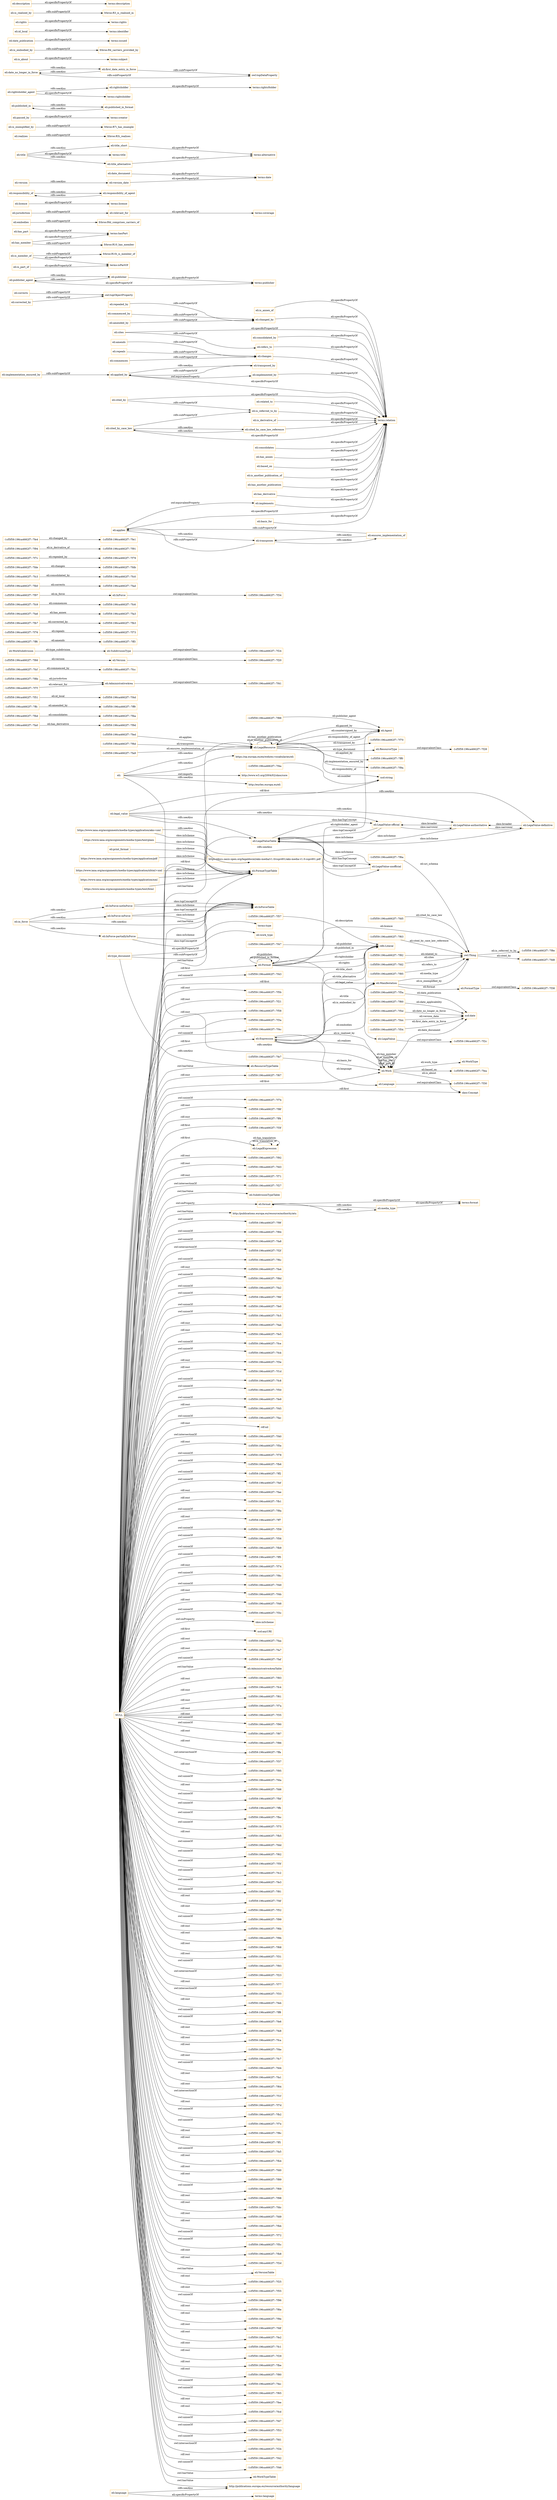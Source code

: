 digraph ar2dtool_diagram { 
rankdir=LR;
size="1501"
node [shape = rectangle, color="orange"]; "eli:LegalValue" "-1cf5f59:196ca4662f7:-7f70" "-1cf5f59:196ca4662f7:-7fa0" "-1cf5f59:196ca4662f7:-7fbd" "-1cf5f59:196ca4662f7:-7f44" "-1cf5f59:196ca4662f7:-7ff9" "-1cf5f59:196ca4662f7:-7f51" "-1cf5f59:196ca4662f7:-7fed" "-1cf5f59:196ca4662f7:-7f8b" "-1cf5f59:196ca4662f7:-7fcf" "eli:Expression" "-1cf5f59:196ca4662f7:-7f20" "-1cf5f59:196ca4662f7:-7f30" "eli:SubdivisionType" "-1cf5f59:196ca4662f7:-7fd8" "eli:Language" "-1cf5f59:196ca4662f7:-7f24" "-1cf5f59:196ca4662f7:-7f54" "-1cf5f59:196ca4662f7:-7f6a" "-1cf5f59:196ca4662f7:-7ff3" "eli:ResourceType" "-1cf5f59:196ca4662f7:-7f73" "-1cf5f59:196ca4662f7:-7fcc" "-1cf5f59:196ca4662f7:-7fb7" "eli:WorkSubdivision" "-1cf5f59:196ca4662f7:-7fa6" "-1cf5f59:196ca4662f7:-7f41" "-1cf5f59:196ca4662f7:-7fc9" "-1cf5f59:196ca4662f7:-7f97" "-1cf5f59:196ca4662f7:-7f76" "-1cf5f59:196ca4662f7:-7f3f" "-1cf5f59:196ca4662f7:-7fb0" "-1cf5f59:196ca4662f7:-7fc3" "eli:Manifestation" "eli:LegalResource" "-1cf5f59:196ca4662f7:-7f5a" "eli:WorkType" "-1cf5f59:196ca4662f7:-7f60" "-1cf5f59:196ca4662f7:-7fd5" "-1cf5f59:196ca4662f7:-7fe7" "-1cf5f59:196ca4662f7:-7fdb" "-1cf5f59:196ca4662f7:-7fad" "-1cf5f59:196ca4662f7:-7f34" "-1cf5f59:196ca4662f7:-7fc6" "eli:Work" "-1cf5f59:196ca4662f7:-7f5d" "-1cf5f59:196ca4662f7:-7f28" "-1cf5f59:196ca4662f7:-7f66" "-1cf5f59:196ca4662f7:-7f38" "-1cf5f59:196ca4662f7:-7f7c" "-1cf5f59:196ca4662f7:-7f91" "eli:Format" "-1cf5f59:196ca4662f7:-7fe1" "-1cf5f59:196ca4662f7:-7fba" "-1cf5f59:196ca4662f7:-7f8e" "-1cf5f59:196ca4662f7:-7f2c" "-1cf5f59:196ca4662f7:-7f7f" "eli:AdministrativeArea" "-1cf5f59:196ca4662f7:-7f94" "-1cf5f59:196ca4662f7:-7f57" "-1cf5f59:196ca4662f7:-7f88" "-1cf5f59:196ca4662f7:-7fc0" "-1cf5f59:196ca4662f7:-7fa3" "eli:LegalExpression" "-1cf5f59:196ca4662f7:-7ff0" "eli:InForce" "-1cf5f59:196ca4662f7:-7f79" "-1cf5f59:196ca4662f7:-7ffc" "-1cf5f59:196ca4662f7:-7f9a" "-1cf5f59:196ca4662f7:-7fe4" "eli:Agent" "eli:Version" "-1cf5f59:196ca4662f7:-7fb3" "-1cf5f59:196ca4662f7:-7f4a" "-1cf5f59:196ca4662f7:-7f6d" "-1cf5f59:196ca4662f7:-7f63" "-1cf5f59:196ca4662f7:-7f82" "-1cf5f59:196ca4662f7:-7f9d" "-1cf5f59:196ca4662f7:-7f47" "-1cf5f59:196ca4662f7:-7fa9" "-1cf5f59:196ca4662f7:-7ff6" "-1cf5f59:196ca4662f7:-7fea" "eli:FormatType" "-1cf5f59:196ca4662f7:-7fd2" "-1cf5f59:196ca4662f7:-7f85" "-1cf5f59:196ca4662f7:-7fde" ; /*classes style*/
	"eli:changed_by" -> "terms:relation" [ label = "eli:specificPropertyOf" ];
	"eli:cites" -> "eli:refers_to" [ label = "rdfs:subPropertyOf" ];
	"eli:cites" -> "terms:relation" [ label = "eli:specificPropertyOf" ];
	"eli:corrects" -> "owl:topObjectProperty" [ label = "rdfs:subPropertyOf" ];
	"eli:publisher_agent" -> "eli:publisher" [ label = "rdfs:seeAlso" ];
	"eli:publisher_agent" -> "terms:publisher" [ label = "eli:specificPropertyOf" ];
	"eli:related_to" -> "terms:relation" [ label = "eli:specificPropertyOf" ];
	"eli:is_member_of" -> "terms:isPartOf" [ label = "eli:specificPropertyOf" ];
	"eli:is_member_of" -> "frbroo:R10i_is_member_of" [ label = "rdfs:subPropertyOf" ];
	"eli:legal_value" -> "eli:LegalValue-authoritative" [ label = "rdfs:seeAlso" ];
	"eli:legal_value" -> "eli:LegalValue-definitive" [ label = "rdfs:seeAlso" ];
	"eli:legal_value" -> "eli:LegalValue-unofficial" [ label = "rdfs:seeAlso" ];
	"eli:legal_value" -> "eli:LegalValueTable" [ label = "rdfs:seeAlso" ];
	"eli:legal_value" -> "eli:LegalValue-official" [ label = "rdfs:seeAlso" ];
	"eli:media_type" -> "eli:format" [ label = "rdfs:seeAlso" ];
	"eli:media_type" -> "terms:format" [ label = "eli:specificPropertyOf" ];
	"eli:has_part" -> "terms:hasPart" [ label = "eli:specificPropertyOf" ];
	"eli:ensures_implementation_of" -> "eli:transposes" [ label = "rdfs:seeAlso" ];
	"eli:ensures_implementation_of" -> "eli:applies" [ label = "rdfs:subPropertyOf" ];
	"eli:refers_to" -> "terms:relation" [ label = "eli:specificPropertyOf" ];
	"eli:implemented_by" -> "terms:relation" [ label = "eli:specificPropertyOf" ];
	"https://www.iana.org/assignments/media-types/application/akn+xml" -> "https://docs.oasis-open.org/legaldocml/akn-media/v1.0/csprd01/akn-media-v1.0-csprd01.pdf" [ label = "rdfs:seeAlso" ];
	"https://www.iana.org/assignments/media-types/application/akn+xml" -> "eli:FormatTypeTable" [ label = "skos:inScheme" ];
	"eli:corrected_by" -> "owl:topObjectProperty" [ label = "rdfs:subPropertyOf" ];
	"eli:LegalValueTable" -> "eli:LegalValue-unofficial" [ label = "skos:hasTopConcept" ];
	"eli:LegalValueTable" -> "eli:LegalValue-official" [ label = "skos:hasTopConcept" ];
	"eli:embodies" -> "frbroo:R4i_comprises_carriers_of" [ label = "rdfs:subPropertyOf" ];
	"eli:relevant_for" -> "terms:coverage" [ label = "eli:specificPropertyOf" ];
	"eli:is_derivative_of" -> "terms:relation" [ label = "eli:specificPropertyOf" ];
	"eli:format" -> "eli:media_type" [ label = "rdfs:seeAlso" ];
	"eli:format" -> "terms:format" [ label = "eli:specificPropertyOf" ];
	"eli:InForce-inForce" -> "eli:InForceTable" [ label = "skos:topConceptOf" ];
	"eli:InForce-inForce" -> "eli:InForceTable" [ label = "skos:inScheme" ];
	"eli:applies" -> "eli:transposes" [ label = "rdfs:seeAlso" ];
	"eli:applies" -> "terms:relation" [ label = "eli:specificPropertyOf" ];
	"eli:applies" -> "eli:implements" [ label = "owl:equivalentProperty" ];
	"eli:LegalValue-definitive" -> "eli:LegalValueTable" [ label = "skos:inScheme" ];
	"eli:LegalValue-definitive" -> "eli:LegalValue-authoritative" [ label = "skos:broader" ];
	"eli:repeals" -> "eli:changes" [ label = "rdfs:subPropertyOf" ];
	"eli:consolidates" -> "terms:relation" [ label = "eli:specificPropertyOf" ];
	"eli:has_annex" -> "terms:relation" [ label = "eli:specificPropertyOf" ];
	"eli:repealed_by" -> "eli:changed_by" [ label = "rdfs:subPropertyOf" ];
	"eli:licence" -> "terms:license" [ label = "eli:specificPropertyOf" ];
	"eli:ResourceType" -> "-1cf5f59:196ca4662f7:-7f28" [ label = "owl:equivalentClass" ];
	"eli:based_on" -> "terms:relation" [ label = "eli:specificPropertyOf" ];
	"eli:" -> "eli:Work" [ label = "rdfs:seeAlso" ];
	"eli:" -> "https://op.europa.eu/en/web/eu-vocabularies/eli" [ label = "rdfs:seeAlso" ];
	"eli:" -> "http://www.w3.org/2004/02/skos/core" [ label = "owl:imports" ];
	"eli:" -> "eli:LegalResource" [ label = "rdfs:seeAlso" ];
	"eli:" -> "http://eurlex.europa.eu/eli" [ label = "rdfs:seeAlso" ];
	"eli:responsibility_of" -> "eli:responsibility_of_agent" [ label = "rdfs:seeAlso" ];
	"eli:commenced_by" -> "eli:changed_by" [ label = "rdfs:subPropertyOf" ];
	"eli:is_another_publication_of" -> "terms:relation" [ label = "eli:specificPropertyOf" ];
	"eli:has_another_publication" -> "terms:relation" [ label = "eli:specificPropertyOf" ];
	"https://www.iana.org/assignments/media-types/application/xhtml+xml" -> "eli:FormatTypeTable" [ label = "skos:inScheme" ];
	"eli:has_derivative" -> "terms:relation" [ label = "eli:specificPropertyOf" ];
	"eli:LegalValue" -> "-1cf5f59:196ca4662f7:-7f2c" [ label = "owl:equivalentClass" ];
	"https://www.iana.org/assignments/media-types/application/xml" -> "eli:FormatTypeTable" [ label = "skos:inScheme" ];
	"eli:date_document" -> "terms:date" [ label = "eli:specificPropertyOf" ];
	"eli:title" -> "eli:title_short" [ label = "rdfs:seeAlso" ];
	"eli:title" -> "terms:title" [ label = "eli:specificPropertyOf" ];
	"eli:title" -> "eli:title_alternative" [ label = "rdfs:seeAlso" ];
	"eli:in_force" -> "eli:InForce-partiallyInForce" [ label = "rdfs:seeAlso" ];
	"eli:in_force" -> "eli:InForce-inForce" [ label = "rdfs:seeAlso" ];
	"eli:in_force" -> "eli:InForce-notInForce" [ label = "rdfs:seeAlso" ];
	"eli:in_force" -> "eli:InForceTable" [ label = "rdfs:seeAlso" ];
	"eli:realizes" -> "frbroo:R3i_realises" [ label = "rdfs:subPropertyOf" ];
	"eli:cited_by" -> "terms:relation" [ label = "eli:specificPropertyOf" ];
	"eli:cited_by" -> "eli:is_referred_to_by" [ label = "rdfs:subPropertyOf" ];
	"eli:basis_for" -> "terms:relation" [ label = "eli:specificPropertyOf" ];
	"eli:is_exemplified_by" -> "frbroo:R7i_has_example" [ label = "rdfs:subPropertyOf" ];
	"eli:version" -> "eli:version_date" [ label = "rdfs:seeAlso" ];
	"eli:has_member" -> "frbroo:R10_has_member" [ label = "rdfs:subPropertyOf" ];
	"eli:has_member" -> "terms:hasPart" [ label = "eli:specificPropertyOf" ];
	"eli:commences" -> "eli:changes" [ label = "rdfs:subPropertyOf" ];
	"https://www.iana.org/assignments/media-types/text/html" -> "eli:FormatTypeTable" [ label = "skos:inScheme" ];
	"https://www.iana.org/assignments/media-types/text/plain" -> "eli:FormatTypeTable" [ label = "skos:inScheme" ];
	"eli:implements" -> "terms:relation" [ label = "eli:specificPropertyOf" ];
	"eli:SubdivisionType" -> "-1cf5f59:196ca4662f7:-7f24" [ label = "owl:equivalentClass" ];
	"eli:print_format" -> "eli:FormatTypeTable" [ label = "skos:inScheme" ];
	"eli:passed_by" -> "terms:creator" [ label = "eli:specificPropertyOf" ];
	"eli:published_in" -> "eli:published_in_format" [ label = "rdfs:seeAlso" ];
	"NULL" -> "-1cf5f59:196ca4662f7:-7fce" [ label = "owl:unionOf" ];
	"NULL" -> "-1cf5f59:196ca4662f7:-7fcb" [ label = "owl:unionOf" ];
	"NULL" -> "-1cf5f59:196ca4662f7:-7f3e" [ label = "rdf:rest" ];
	"NULL" -> "-1cf5f59:196ca4662f7:-7f1d" [ label = "rdf:rest" ];
	"NULL" -> "-1cf5f59:196ca4662f7:-7fc8" [ label = "owl:unionOf" ];
	"NULL" -> "-1cf5f59:196ca4662f7:-7f50" [ label = "owl:unionOf" ];
	"NULL" -> "-1cf5f59:196ca4662f7:-7fe9" [ label = "owl:unionOf" ];
	"NULL" -> "-1cf5f59:196ca4662f7:-7f45" [ label = "rdf:rest" ];
	"NULL" -> "-1cf5f59:196ca4662f7:-7fac" [ label = "owl:unionOf" ];
	"NULL" -> "rdf:nil" [ label = "rdf:rest" ];
	"NULL" -> "-1cf5f59:196ca4662f7:-7f40" [ label = "owl:intersectionOf" ];
	"NULL" -> "-1cf5f59:196ca4662f7:-7f5e" [ label = "rdf:rest" ];
	"NULL" -> "-1cf5f59:196ca4662f7:-7f78" [ label = "owl:unionOf" ];
	"NULL" -> "-1cf5f59:196ca4662f7:-7fb6" [ label = "owl:unionOf" ];
	"NULL" -> "-1cf5f59:196ca4662f7:-7ff2" [ label = "owl:unionOf" ];
	"NULL" -> "-1cf5f59:196ca4662f7:-7fef" [ label = "owl:unionOf" ];
	"NULL" -> "-1cf5f59:196ca4662f7:-7fae" [ label = "rdf:rest" ];
	"NULL" -> "-1cf5f59:196ca4662f7:-7fb1" [ label = "rdf:rest" ];
	"NULL" -> "-1cf5f59:196ca4662f7:-7f8a" [ label = "owl:unionOf" ];
	"NULL" -> "-1cf5f59:196ca4662f7:-7ff7" [ label = "rdf:rest" ];
	"NULL" -> "-1cf5f59:196ca4662f7:-7f59" [ label = "owl:unionOf" ];
	"NULL" -> "-1cf5f59:196ca4662f7:-7f56" [ label = "owl:unionOf" ];
	"NULL" -> "eli:LegalResource" [ label = "rdf:first" ];
	"NULL" -> "-1cf5f59:196ca4662f7:-7fb9" [ label = "owl:unionOf" ];
	"NULL" -> "-1cf5f59:196ca4662f7:-7ff5" [ label = "owl:unionOf" ];
	"NULL" -> "eli:LegalValueTable" [ label = "owl:hasValue" ];
	"NULL" -> "eli:Work" [ label = "rdf:first" ];
	"NULL" -> "-1cf5f59:196ca4662f7:-7f74" [ label = "rdf:rest" ];
	"NULL" -> "-1cf5f59:196ca4662f7:-7f9c" [ label = "owl:unionOf" ];
	"NULL" -> "-1cf5f59:196ca4662f7:-7f49" [ label = "owl:unionOf" ];
	"NULL" -> "-1cf5f59:196ca4662f7:-7f4b" [ label = "rdf:rest" ];
	"NULL" -> "-1cf5f59:196ca4662f7:-7f48" [ label = "rdf:rest" ];
	"NULL" -> "-1cf5f59:196ca4662f7:-7f3c" [ label = "owl:unionOf" ];
	"NULL" -> "skos:inScheme" [ label = "owl:onProperty" ];
	"NULL" -> "xsd:anyURI" [ label = "rdf:first" ];
	"NULL" -> "-1cf5f59:196ca4662f7:-7faa" [ label = "rdf:rest" ];
	"NULL" -> "-1cf5f59:196ca4662f7:-7fa7" [ label = "rdf:rest" ];
	"NULL" -> "-1cf5f59:196ca4662f7:-7faf" [ label = "owl:unionOf" ];
	"NULL" -> "eli:ResourceTypeTable" [ label = "owl:hasValue" ];
	"NULL" -> "-1cf5f59:196ca4662f7:-7f61" [ label = "rdf:rest" ];
	"NULL" -> "-1cf5f59:196ca4662f7:-7f7a" [ label = "rdf:rest" ];
	"NULL" -> "-1cf5f59:196ca4662f7:-7f35" [ label = "rdf:rest" ];
	"NULL" -> "-1cf5f59:196ca4662f7:-7f90" [ label = "owl:unionOf" ];
	"NULL" -> "-1cf5f59:196ca4662f7:-7f87" [ label = "owl:unionOf" ];
	"NULL" -> "skos:Concept" [ label = "rdf:first" ];
	"NULL" -> "-1cf5f59:196ca4662f7:-7f86" [ label = "rdf:rest" ];
	"NULL" -> "eli:FormatTypeTable" [ label = "owl:hasValue" ];
	"NULL" -> "-1cf5f59:196ca4662f7:-7ffa" [ label = "rdf:rest" ];
	"NULL" -> "-1cf5f59:196ca4662f7:-7f37" [ label = "owl:intersectionOf" ];
	"NULL" -> "-1cf5f59:196ca4662f7:-7f95" [ label = "rdf:rest" ];
	"NULL" -> "-1cf5f59:196ca4662f7:-7fda" [ label = "owl:unionOf" ];
	"NULL" -> "-1cf5f59:196ca4662f7:-7fd6" [ label = "rdf:rest" ];
	"NULL" -> "-1cf5f59:196ca4662f7:-7fbf" [ label = "owl:unionOf" ];
	"NULL" -> "-1cf5f59:196ca4662f7:-7ffb" [ label = "owl:unionOf" ];
	"NULL" -> "-1cf5f59:196ca4662f7:-7fbc" [ label = "owl:unionOf" ];
	"NULL" -> "-1cf5f59:196ca4662f7:-7f75" [ label = "owl:unionOf" ];
	"NULL" -> "-1cf5f59:196ca4662f7:-7fb5" [ label = "rdf:rest" ];
	"NULL" -> "-1cf5f59:196ca4662f7:-7fdd" [ label = "owl:unionOf" ];
	"NULL" -> "eli:Format" [ label = "rdf:first" ];
	"NULL" -> "-1cf5f59:196ca4662f7:-7f62" [ label = "owl:unionOf" ];
	"NULL" -> "-1cf5f59:196ca4662f7:-7f5f" [ label = "owl:unionOf" ];
	"NULL" -> "-1cf5f59:196ca4662f7:-7fc2" [ label = "owl:unionOf" ];
	"NULL" -> "-1cf5f59:196ca4662f7:-7fe3" [ label = "owl:unionOf" ];
	"NULL" -> "-1cf5f59:196ca4662f7:-7f81" [ label = "owl:unionOf" ];
	"NULL" -> "-1cf5f59:196ca4662f7:-7f4f" [ label = "rdf:rest" ];
	"NULL" -> "eli:format" [ label = "owl:onProperty" ];
	"NULL" -> "-1cf5f59:196ca4662f7:-7f52" [ label = "rdf:rest" ];
	"NULL" -> "-1cf5f59:196ca4662f7:-7f99" [ label = "owl:unionOf" ];
	"NULL" -> "-1cf5f59:196ca4662f7:-7f6b" [ label = "rdf:rest" ];
	"NULL" -> "-1cf5f59:196ca4662f7:-7f9b" [ label = "rdf:rest" ];
	"NULL" -> "-1cf5f59:196ca4662f7:-7f68" [ label = "rdf:rest" ];
	"NULL" -> "-1cf5f59:196ca4662f7:-7f31" [ label = "rdf:rest" ];
	"NULL" -> "-1cf5f59:196ca4662f7:-7f93" [ label = "owl:unionOf" ];
	"NULL" -> "-1cf5f59:196ca4662f7:-7f23" [ label = "owl:intersectionOf" ];
	"NULL" -> "-1cf5f59:196ca4662f7:-7f77" [ label = "rdf:rest" ];
	"NULL" -> "-1cf5f59:196ca4662f7:-7f33" [ label = "owl:intersectionOf" ];
	"NULL" -> "-1cf5f59:196ca4662f7:-7feb" [ label = "rdf:rest" ];
	"NULL" -> "-1cf5f59:196ca4662f7:-7ff8" [ label = "owl:unionOf" ];
	"NULL" -> "-1cf5f59:196ca4662f7:-7fe6" [ label = "owl:unionOf" ];
	"NULL" -> "-1cf5f59:196ca4662f7:-7fe8" [ label = "rdf:rest" ];
	"NULL" -> "-1cf5f59:196ca4662f7:-7fca" [ label = "rdf:rest" ];
	"NULL" -> "-1cf5f59:196ca4662f7:-7f4e" [ label = "rdf:rest" ];
	"NULL" -> "-1cf5f59:196ca4662f7:-7fc7" [ label = "rdf:rest" ];
	"NULL" -> "-1cf5f59:196ca4662f7:-7fd4" [ label = "owl:unionOf" ];
	"NULL" -> "-1cf5f59:196ca4662f7:-7fa1" [ label = "rdf:rest" ];
	"NULL" -> "xsd:string" [ label = "rdf:first" ];
	"NULL" -> "-1cf5f59:196ca4662f7:-7f64" [ label = "rdf:rest" ];
	"NULL" -> "-1cf5f59:196ca4662f7:-7f1f" [ label = "owl:intersectionOf" ];
	"NULL" -> "-1cf5f59:196ca4662f7:-7f7d" [ label = "rdf:rest" ];
	"NULL" -> "-1cf5f59:196ca4662f7:-7fb2" [ label = "owl:unionOf" ];
	"NULL" -> "-1cf5f59:196ca4662f7:-7f7e" [ label = "owl:unionOf" ];
	"NULL" -> "-1cf5f59:196ca4662f7:-7f8c" [ label = "rdf:rest" ];
	"NULL" -> "-1cf5f59:196ca4662f7:-7ff1" [ label = "rdf:rest" ];
	"NULL" -> "-1cf5f59:196ca4662f7:-7fa5" [ label = "owl:unionOf" ];
	"NULL" -> "-1cf5f59:196ca4662f7:-7fb4" [ label = "rdf:rest" ];
	"NULL" -> "-1cf5f59:196ca4662f7:-7fd0" [ label = "rdf:rest" ];
	"NULL" -> "-1cf5f59:196ca4662f7:-7f89" [ label = "rdf:rest" ];
	"NULL" -> "-1cf5f59:196ca4662f7:-7f69" [ label = "owl:unionOf" ];
	"NULL" -> "-1cf5f59:196ca4662f7:-7f3f" [ label = "rdf:first" ];
	"NULL" -> "-1cf5f59:196ca4662f7:-7f98" [ label = "rdf:rest" ];
	"NULL" -> "-1cf5f59:196ca4662f7:-7fdc" [ label = "rdf:rest" ];
	"NULL" -> "-1cf5f59:196ca4662f7:-7fd9" [ label = "rdf:rest" ];
	"NULL" -> "-1cf5f59:196ca4662f7:-7fbb" [ label = "rdf:rest" ];
	"NULL" -> "-1cf5f59:196ca4662f7:-7f72" [ label = "owl:unionOf" ];
	"NULL" -> "-1cf5f59:196ca4662f7:-7f5c" [ label = "owl:unionOf" ];
	"NULL" -> "-1cf5f59:196ca4662f7:-7fb8" [ label = "rdf:rest" ];
	"NULL" -> "eli:InForceTable" [ label = "owl:hasValue" ];
	"NULL" -> "-1cf5f59:196ca4662f7:-7f2d" [ label = "rdf:rest" ];
	"NULL" -> "eli:VersionTable" [ label = "owl:hasValue" ];
	"NULL" -> "-1cf5f59:196ca4662f7:-7f25" [ label = "rdf:rest" ];
	"NULL" -> "-1cf5f59:196ca4662f7:-7f55" [ label = "rdf:rest" ];
	"NULL" -> "-1cf5f59:196ca4662f7:-7f96" [ label = "owl:unionOf" ];
	"NULL" -> "-1cf5f59:196ca4662f7:-7f6e" [ label = "rdf:rest" ];
	"NULL" -> "-1cf5f59:196ca4662f7:-7f9e" [ label = "rdf:rest" ];
	"NULL" -> "-1cf5f59:196ca4662f7:-7fdf" [ label = "rdf:rest" ];
	"NULL" -> "-1cf5f59:196ca4662f7:-7fe2" [ label = "rdf:rest" ];
	"NULL" -> "-1cf5f59:196ca4662f7:-7fc1" [ label = "rdf:rest" ];
	"NULL" -> "-1cf5f59:196ca4662f7:-7f29" [ label = "rdf:rest" ];
	"NULL" -> "-1cf5f59:196ca4662f7:-7fbe" [ label = "rdf:rest" ];
	"NULL" -> "-1cf5f59:196ca4662f7:-7f80" [ label = "rdf:rest" ];
	"NULL" -> "-1cf5f59:196ca4662f7:-7fec" [ label = "owl:unionOf" ];
	"NULL" -> "-1cf5f59:196ca4662f7:-7f65" [ label = "owl:unionOf" ];
	"NULL" -> "-1cf5f59:196ca4662f7:-7fee" [ label = "rdf:rest" ];
	"NULL" -> "-1cf5f59:196ca4662f7:-7fcd" [ label = "rdf:rest" ];
	"NULL" -> "-1cf5f59:196ca4662f7:-7fd7" [ label = "owl:unionOf" ];
	"NULL" -> "eli:Manifestation" [ label = "rdf:first" ];
	"NULL" -> "-1cf5f59:196ca4662f7:-7f53" [ label = "owl:unionOf" ];
	"NULL" -> "-1cf5f59:196ca4662f7:-7fd1" [ label = "owl:unionOf" ];
	"NULL" -> "-1cf5f59:196ca4662f7:-7f2b" [ label = "owl:intersectionOf" ];
	"NULL" -> "-1cf5f59:196ca4662f7:-7f42" [ label = "rdf:rest" ];
	"NULL" -> "-1cf5f59:196ca4662f7:-7f46" [ label = "owl:unionOf" ];
	"NULL" -> "eli:WorkTypeTable" [ label = "owl:hasValue" ];
	"NULL" -> "-1cf5f59:196ca4662f7:-7f43" [ label = "owl:unionOf" ];
	"NULL" -> "-1cf5f59:196ca4662f7:-7f5b" [ label = "rdf:rest" ];
	"NULL" -> "eli:Expression" [ label = "rdf:first" ];
	"NULL" -> "-1cf5f59:196ca4662f7:-7f21" [ label = "rdf:rest" ];
	"NULL" -> "-1cf5f59:196ca4662f7:-7f58" [ label = "rdf:rest" ];
	"NULL" -> "eli:LegalExpression" [ label = "rdf:first" ];
	"NULL" -> "-1cf5f59:196ca4662f7:-7f3a" [ label = "rdf:rest" ];
	"NULL" -> "-1cf5f59:196ca4662f7:-7f4c" [ label = "owl:unionOf" ];
	"NULL" -> "-1cf5f59:196ca4662f7:-7f67" [ label = "rdf:rest" ];
	"NULL" -> "-1cf5f59:196ca4662f7:-7f7b" [ label = "owl:unionOf" ];
	"NULL" -> "-1cf5f59:196ca4662f7:-7f8f" [ label = "rdf:rest" ];
	"NULL" -> "-1cf5f59:196ca4662f7:-7ff4" [ label = "rdf:rest" ];
	"NULL" -> "-1cf5f59:196ca4662f7:-7f92" [ label = "rdf:rest" ];
	"NULL" -> "-1cf5f59:196ca4662f7:-7fd3" [ label = "rdf:rest" ];
	"NULL" -> "-1cf5f59:196ca4662f7:-7f71" [ label = "rdf:rest" ];
	"NULL" -> "-1cf5f59:196ca4662f7:-7f27" [ label = "owl:intersectionOf" ];
	"NULL" -> "eli:SubdivisionTypeTable" [ label = "owl:hasValue" ];
	"NULL" -> "http://publications.europa.eu/resource/authority/atu" [ label = "owl:hasValue" ];
	"NULL" -> "-1cf5f59:196ca4662f7:-7f9f" [ label = "owl:unionOf" ];
	"NULL" -> "-1cf5f59:196ca4662f7:-7f84" [ label = "owl:unionOf" ];
	"NULL" -> "-1cf5f59:196ca4662f7:-7fa8" [ label = "owl:unionOf" ];
	"NULL" -> "-1cf5f59:196ca4662f7:-7f2f" [ label = "owl:intersectionOf" ];
	"NULL" -> "-1cf5f59:196ca4662f7:-7f6c" [ label = "owl:unionOf" ];
	"NULL" -> "-1cf5f59:196ca4662f7:-7fa4" [ label = "rdf:rest" ];
	"NULL" -> "-1cf5f59:196ca4662f7:-7f8d" [ label = "owl:unionOf" ];
	"NULL" -> "-1cf5f59:196ca4662f7:-7fa2" [ label = "owl:unionOf" ];
	"NULL" -> "-1cf5f59:196ca4662f7:-7f6f" [ label = "owl:unionOf" ];
	"NULL" -> "http://publications.europa.eu/resource/authority/language" [ label = "owl:hasValue" ];
	"NULL" -> "-1cf5f59:196ca4662f7:-7fe0" [ label = "owl:unionOf" ];
	"NULL" -> "-1cf5f59:196ca4662f7:-7fc5" [ label = "owl:unionOf" ];
	"NULL" -> "-1cf5f59:196ca4662f7:-7fab" [ label = "rdf:rest" ];
	"NULL" -> "-1cf5f59:196ca4662f7:-7fe5" [ label = "rdf:rest" ];
	"NULL" -> "eli:AdministrativeAreaTable" [ label = "owl:hasValue" ];
	"NULL" -> "-1cf5f59:196ca4662f7:-7f83" [ label = "rdf:rest" ];
	"NULL" -> "-1cf5f59:196ca4662f7:-7fc4" [ label = "rdf:rest" ];
	"eli:rightsholder_agent" -> "eli:rightsholder" [ label = "rdfs:seeAlso" ];
	"eli:rightsholder_agent" -> "terms:rightsholder" [ label = "eli:specificPropertyOf" ];
	"eli:date_no_longer_in_force" -> "eli:first_date_entry_in_force" [ label = "rdfs:seeAlso" ];
	"eli:date_no_longer_in_force" -> "owl:topDataProperty" [ label = "rdfs:subPropertyOf" ];
	"eli:cited_by_case_law" -> "eli:is_referred_to_by" [ label = "rdfs:subPropertyOf" ];
	"eli:cited_by_case_law" -> "terms:relation" [ label = "eli:specificPropertyOf" ];
	"eli:cited_by_case_law" -> "eli:cited_by_case_law_reference" [ label = "rdfs:seeAlso" ];
	"eli:LegalValue-authoritative" -> "eli:LegalValue-definitive" [ label = "skos:narrower" ];
	"eli:LegalValue-authoritative" -> "eli:LegalValueTable" [ label = "skos:inScheme" ];
	"eli:LegalValue-authoritative" -> "eli:LegalValue-official" [ label = "skos:broader" ];
	"eli:InForce-partiallyInForce" -> "eli:InForceTable" [ label = "skos:inScheme" ];
	"eli:InForce-partiallyInForce" -> "eli:InForceTable" [ label = "skos:topConceptOf" ];
	"eli:LegalValue-official" -> "eli:LegalValue-authoritative" [ label = "skos:narrower" ];
	"eli:LegalValue-official" -> "eli:LegalValueTable" [ label = "skos:topConceptOf" ];
	"eli:LegalValue-official" -> "eli:LegalValueTable" [ label = "skos:inScheme" ];
	"eli:jurisdiction" -> "eli:relevant_for" [ label = "rdfs:subPropertyOf" ];
	"eli:implementation_ensured_by" -> "eli:applied_by" [ label = "rdfs:subPropertyOf" ];
	"eli:amended_by" -> "eli:changed_by" [ label = "rdfs:subPropertyOf" ];
	"eli:title_short" -> "terms:alternative" [ label = "eli:specificPropertyOf" ];
	"eli:first_date_entry_in_force" -> "eli:date_no_longer_in_force" [ label = "rdfs:seeAlso" ];
	"eli:first_date_entry_in_force" -> "owl:topDataProperty" [ label = "rdfs:subPropertyOf" ];
	"eli:amends" -> "eli:changes" [ label = "rdfs:subPropertyOf" ];
	"eli:version_date" -> "terms:date" [ label = "eli:specificPropertyOf" ];
	"eli:is_about" -> "terms:subject" [ label = "eli:specificPropertyOf" ];
	"eli:cited_by_case_law_reference" -> "eli:cited_by_case_law" [ label = "rdfs:seeAlso" ];
	"eli:cited_by_case_law_reference" -> "terms:relation" [ label = "eli:specificPropertyOf" ];
	"eli:is_embodied_by" -> "frbroo:R4_carriers_provided_by" [ label = "rdfs:subPropertyOf" ];
	"eli:rightsholder" -> "terms:rightsHolder" [ label = "eli:specificPropertyOf" ];
	"https://www.iana.org/assignments/media-types/application/pdf" -> "eli:FormatTypeTable" [ label = "skos:inScheme" ];
	"eli:AdministrativeArea" -> "-1cf5f59:196ca4662f7:-7f41" [ label = "owl:equivalentClass" ];
	"eli:date_publication" -> "terms:issued" [ label = "eli:specificPropertyOf" ];
	"eli:responsibility_of_agent" -> "eli:responsibility_of" [ label = "rdfs:seeAlso" ];
	"eli:publisher" -> "eli:publisher_agent" [ label = "rdfs:seeAlso" ];
	"eli:publisher" -> "terms:publisher" [ label = "eli:specificPropertyOf" ];
	"eli:applied_by" -> "terms:relation" [ label = "eli:specificPropertyOf" ];
	"eli:applied_by" -> "eli:implemented_by" [ label = "owl:equivalentProperty" ];
	"eli:applied_by" -> "eli:transposed_by" [ label = "rdfs:seeAlso" ];
	"eli:is_annex_of" -> "terms:relation" [ label = "eli:specificPropertyOf" ];
	"eli:Language" -> "-1cf5f59:196ca4662f7:-7f30" [ label = "owl:equivalentClass" ];
	"eli:is_referred_to_by" -> "terms:relation" [ label = "eli:specificPropertyOf" ];
	"eli:language" -> "http://publications.europa.eu/resource/authority/language" [ label = "rdfs:seeAlso" ];
	"eli:language" -> "terms:language" [ label = "eli:specificPropertyOf" ];
	"eli:InForce-notInForce" -> "eli:InForceTable" [ label = "skos:topConceptOf" ];
	"eli:InForce-notInForce" -> "eli:InForceTable" [ label = "skos:inScheme" ];
	"eli:type_document" -> "terms:type" [ label = "eli:specificPropertyOf" ];
	"eli:type_document" -> "eli:work_type" [ label = "rdfs:subPropertyOf" ];
	"eli:type_document" -> "eli:ResourceTypeTable" [ label = "rdfs:seeAlso" ];
	"eli:Version" -> "-1cf5f59:196ca4662f7:-7f20" [ label = "owl:equivalentClass" ];
	"eli:id_local" -> "terms:identifier" [ label = "eli:specificPropertyOf" ];
	"eli:rights" -> "terms:rights" [ label = "eli:specificPropertyOf" ];
	"eli:transposed_by" -> "eli:applied_by" [ label = "rdfs:subPropertyOf" ];
	"eli:InForce" -> "-1cf5f59:196ca4662f7:-7f34" [ label = "owl:equivalentClass" ];
	"eli:is_part_of" -> "terms:isPartOf" [ label = "eli:specificPropertyOf" ];
	"eli:changes" -> "terms:relation" [ label = "eli:specificPropertyOf" ];
	"eli:is_realized_by" -> "frbroo:R3_is_realised_in" [ label = "rdfs:subPropertyOf" ];
	"eli:published_in_format" -> "eli:published_in" [ label = "rdfs:seeAlso" ];
	"eli:transposes" -> "eli:ensures_implementation_of" [ label = "rdfs:seeAlso" ];
	"eli:transposes" -> "eli:applies" [ label = "rdfs:subPropertyOf" ];
	"eli:FormatType" -> "-1cf5f59:196ca4662f7:-7f38" [ label = "owl:equivalentClass" ];
	"eli:description" -> "terms:description" [ label = "eli:specificPropertyOf" ];
	"eli:title_alternative" -> "terms:alternative" [ label = "eli:specificPropertyOf" ];
	"eli:consolidated_by" -> "terms:relation" [ label = "eli:specificPropertyOf" ];
	"eli:LegalValue-unofficial" -> "eli:LegalValueTable" [ label = "skos:topConceptOf" ];
	"eli:LegalValue-unofficial" -> "eli:LegalValueTable" [ label = "skos:inScheme" ];
	"-1cf5f59:196ca4662f7:-7f8b" -> "eli:AdministrativeArea" [ label = "eli:jurisdiction" ];
	"eli:Work" -> "skos:Concept" [ label = "eli:is_about" ];
	"-1cf5f59:196ca4662f7:-7fed" -> "eli:LegalResource" [ label = "eli:applies" ];
	"eli:Manifestation" -> "eli:FormatType" [ label = "eli:format" ];
	"-1cf5f59:196ca4662f7:-7f5d" -> "xsd:date" [ label = "eli:date_no_longer_in_force" ];
	"-1cf5f59:196ca4662f7:-7f54" -> "xsd:date" [ label = "eli:first_date_entry_in_force" ];
	"-1cf5f59:196ca4662f7:-7fb7" -> "-1cf5f59:196ca4662f7:-7fb3" [ label = "eli:corrected_by" ];
	"eli:Format" -> "eli:LegalValue" [ label = "eli:legal_value" ];
	"eli:Format" -> "eli:Format" [ label = "eli:published_in_format" ];
	"eli:LegalResource" -> "-1cf5f59:196ca4662f7:-7f70" [ label = "eli:transposed_by" ];
	"eli:Manifestation" -> "owl:Thing" [ label = "eli:media_type" ];
	"-1cf5f59:196ca4662f7:-7f6a" -> "owl:Thing" [ label = "eli:uri_schema" ];
	"-1cf5f59:196ca4662f7:-7fc9" -> "-1cf5f59:196ca4662f7:-7fc6" [ label = "eli:commences" ];
	"-1cf5f59:196ca4662f7:-7f66" -> "eli:Version" [ label = "eli:version" ];
	"-1cf5f59:196ca4662f7:-7fbd" -> "-1cf5f59:196ca4662f7:-7fba" [ label = "eli:consolidates" ];
	"eli:LegalResource" -> "xsd:string" [ label = "eli:responsibility_of" ];
	"-1cf5f59:196ca4662f7:-7fcf" -> "-1cf5f59:196ca4662f7:-7fcc" [ label = "eli:commenced_by" ];
	"-1cf5f59:196ca4662f7:-7ffc" -> "-1cf5f59:196ca4662f7:-7ff9" [ label = "eli:amended_by" ];
	"-1cf5f59:196ca4662f7:-7f63" -> "owl:Thing" [ label = "eli:cited_by_case_law_reference" ];
	"-1cf5f59:196ca4662f7:-7f57" -> "rdfs:Literal" [ label = "eli:description" ];
	"-1cf5f59:196ca4662f7:-7f85" -> "owl:Thing" [ label = "eli:refers_to" ];
	"-1cf5f59:196ca4662f7:-7f82" -> "owl:Thing" [ label = "eli:related_to" ];
	"eli:Expression" -> "rdfs:Literal" [ label = "eli:title_short" ];
	"-1cf5f59:196ca4662f7:-7f44" -> "xsd:date" [ label = "eli:version_date" ];
	"eli:LegalResource" -> "eli:Agent" [ label = "eli:passed_by" ];
	"eli:Work" -> "eli:Work" [ label = "eli:is_part_of" ];
	"-1cf5f59:196ca4662f7:-7f7c" -> "-1cf5f59:196ca4662f7:-7f79" [ label = "eli:repealed_by" ];
	"owl:Thing" -> "-1cf5f59:196ca4662f7:-7f8e" [ label = "eli:is_referred_to_by" ];
	"eli:LegalResource" -> "eli:Agent" [ label = "eli:countersigned_by" ];
	"-1cf5f59:196ca4662f7:-7fa0" -> "-1cf5f59:196ca4662f7:-7f9d" [ label = "eli:has_derivative" ];
	"-1cf5f59:196ca4662f7:-7f51" -> "-1cf5f59:196ca4662f7:-7f4d" [ label = "eli:id_local" ];
	"eli:LegalResource" -> "-1cf5f59:196ca4662f7:-7f9a" [ label = "eli:implementation_ensured_by" ];
	"-1cf5f59:196ca4662f7:-7f76" -> "-1cf5f59:196ca4662f7:-7f73" [ label = "eli:repeals" ];
	"-1cf5f59:196ca4662f7:-7f47" -> "rdfs:Literal" [ label = "eli:publisher" ];
	"eli:Format" -> "eli:Agent" [ label = "eli:rightsholder_agent" ];
	"eli:Format" -> "eli:Format" [ label = "eli:publishes" ];
	"-1cf5f59:196ca4662f7:-7f94" -> "-1cf5f59:196ca4662f7:-7f91" [ label = "eli:is_derivative_of" ];
	"eli:LegalResource" -> "-1cf5f59:196ca4662f7:-7ff0" [ label = "eli:applied_by" ];
	"-1cf5f59:196ca4662f7:-7f4a" -> "xsd:string" [ label = "eli:number" ];
	"-1cf5f59:196ca4662f7:-7fe4" -> "-1cf5f59:196ca4662f7:-7fe1" [ label = "eli:changed_by" ];
	"eli:WorkSubdivision" -> "eli:SubdivisionType" [ label = "eli:type_subdivision" ];
	"eli:Expression" -> "eli:Manifestation" [ label = "eli:is_embodied_by" ];
	"eli:Format" -> "rdfs:Literal" [ label = "eli:rights" ];
	"-1cf5f59:196ca4662f7:-7fd2" -> "owl:Thing" [ label = "eli:cites" ];
	"-1cf5f59:196ca4662f7:-7fc3" -> "-1cf5f59:196ca4662f7:-7fc0" [ label = "eli:consolidated_by" ];
	"eli:Work" -> "eli:Work" [ label = "eli:has_part" ];
	"eli:Work" -> "-1cf5f59:196ca4662f7:-7fea" [ label = "eli:based_on" ];
	"eli:LegalResource" -> "eli:LegalResource" [ label = "eli:is_another_publication_of" ];
	"-1cf5f59:196ca4662f7:-7f6d" -> "eli:LegalResource" [ label = "eli:transposes" ];
	"-1cf5f59:196ca4662f7:-7f60" -> "xsd:date" [ label = "eli:date_applicability" ];
	"-1cf5f59:196ca4662f7:-7fd5" -> "owl:Thing" [ label = "eli:cited_by_case_law" ];
	"-1cf5f59:196ca4662f7:-7f88" -> "eli:Agent" [ label = "eli:publisher_agent" ];
	"-1cf5f59:196ca4662f7:-7f5a" -> "xsd:date" [ label = "eli:date_publication" ];
	"eli:Work" -> "eli:Work" [ label = "eli:is_member_of" ];
	"eli:LegalExpression" -> "eli:LegalExpression" [ label = "eli:is_translation_of" ];
	"eli:Manifestation" -> "eli:Expression" [ label = "eli:embodies" ];
	"eli:LegalResource" -> "eli:ResourceType" [ label = "eli:type_document" ];
	"eli:Work" -> "eli:Work" [ label = "eli:has_member" ];
	"-1cf5f59:196ca4662f7:-7fa6" -> "-1cf5f59:196ca4662f7:-7fa3" [ label = "eli:has_annex" ];
	"eli:Expression" -> "eli:Work" [ label = "eli:realizes" ];
	"eli:Work" -> "eli:WorkType" [ label = "eli:work_type" ];
	"eli:LegalResource" -> "eli:LegalResource" [ label = "eli:has_another_publication" ];
	"-1cf5f59:196ca4662f7:-7f97" -> "eli:InForce" [ label = "eli:in_force" ];
	"eli:LegalExpression" -> "eli:LegalExpression" [ label = "eli:has_translation" ];
	"-1cf5f59:196ca4662f7:-7fe7" -> "eli:Work" [ label = "eli:basis_for" ];
	"eli:Work" -> "xsd:date" [ label = "eli:date_document" ];
	"eli:Work" -> "eli:Expression" [ label = "eli:is_realized_by" ];
	"eli:Format" -> "rdfs:Literal" [ label = "eli:published_in" ];
	"-1cf5f59:196ca4662f7:-7ff6" -> "-1cf5f59:196ca4662f7:-7ff3" [ label = "eli:amends" ];
	"eli:Expression" -> "rdfs:Literal" [ label = "eli:title_alternative" ];
	"-1cf5f59:196ca4662f7:-7fde" -> "-1cf5f59:196ca4662f7:-7fdb" [ label = "eli:changes" ];
	"owl:Thing" -> "-1cf5f59:196ca4662f7:-7fd8" [ label = "eli:cited_by" ];
	"eli:Manifestation" -> "owl:Thing" [ label = "eli:is_exemplified_by" ];
	"eli:LegalResource" -> "eli:Agent" [ label = "eli:responsibility_of_agent" ];
	"-1cf5f59:196ca4662f7:-7f7f" -> "eli:AdministrativeArea" [ label = "eli:relevant_for" ];
	"eli:Expression" -> "rdfs:Literal" [ label = "eli:title" ];
	"eli:Format" -> "owl:Thing" [ label = "eli:licence" ];
	"-1cf5f59:196ca4662f7:-7fb0" -> "-1cf5f59:196ca4662f7:-7fad" [ label = "eli:corrects" ];
	"eli:Format" -> "rdfs:Literal" [ label = "eli:rightsholder" ];
	"eli:Expression" -> "eli:Language" [ label = "eli:language" ];
	"-1cf5f59:196ca4662f7:-7fa9" -> "eli:LegalResource" [ label = "eli:ensures_implementation_of" ];

}
